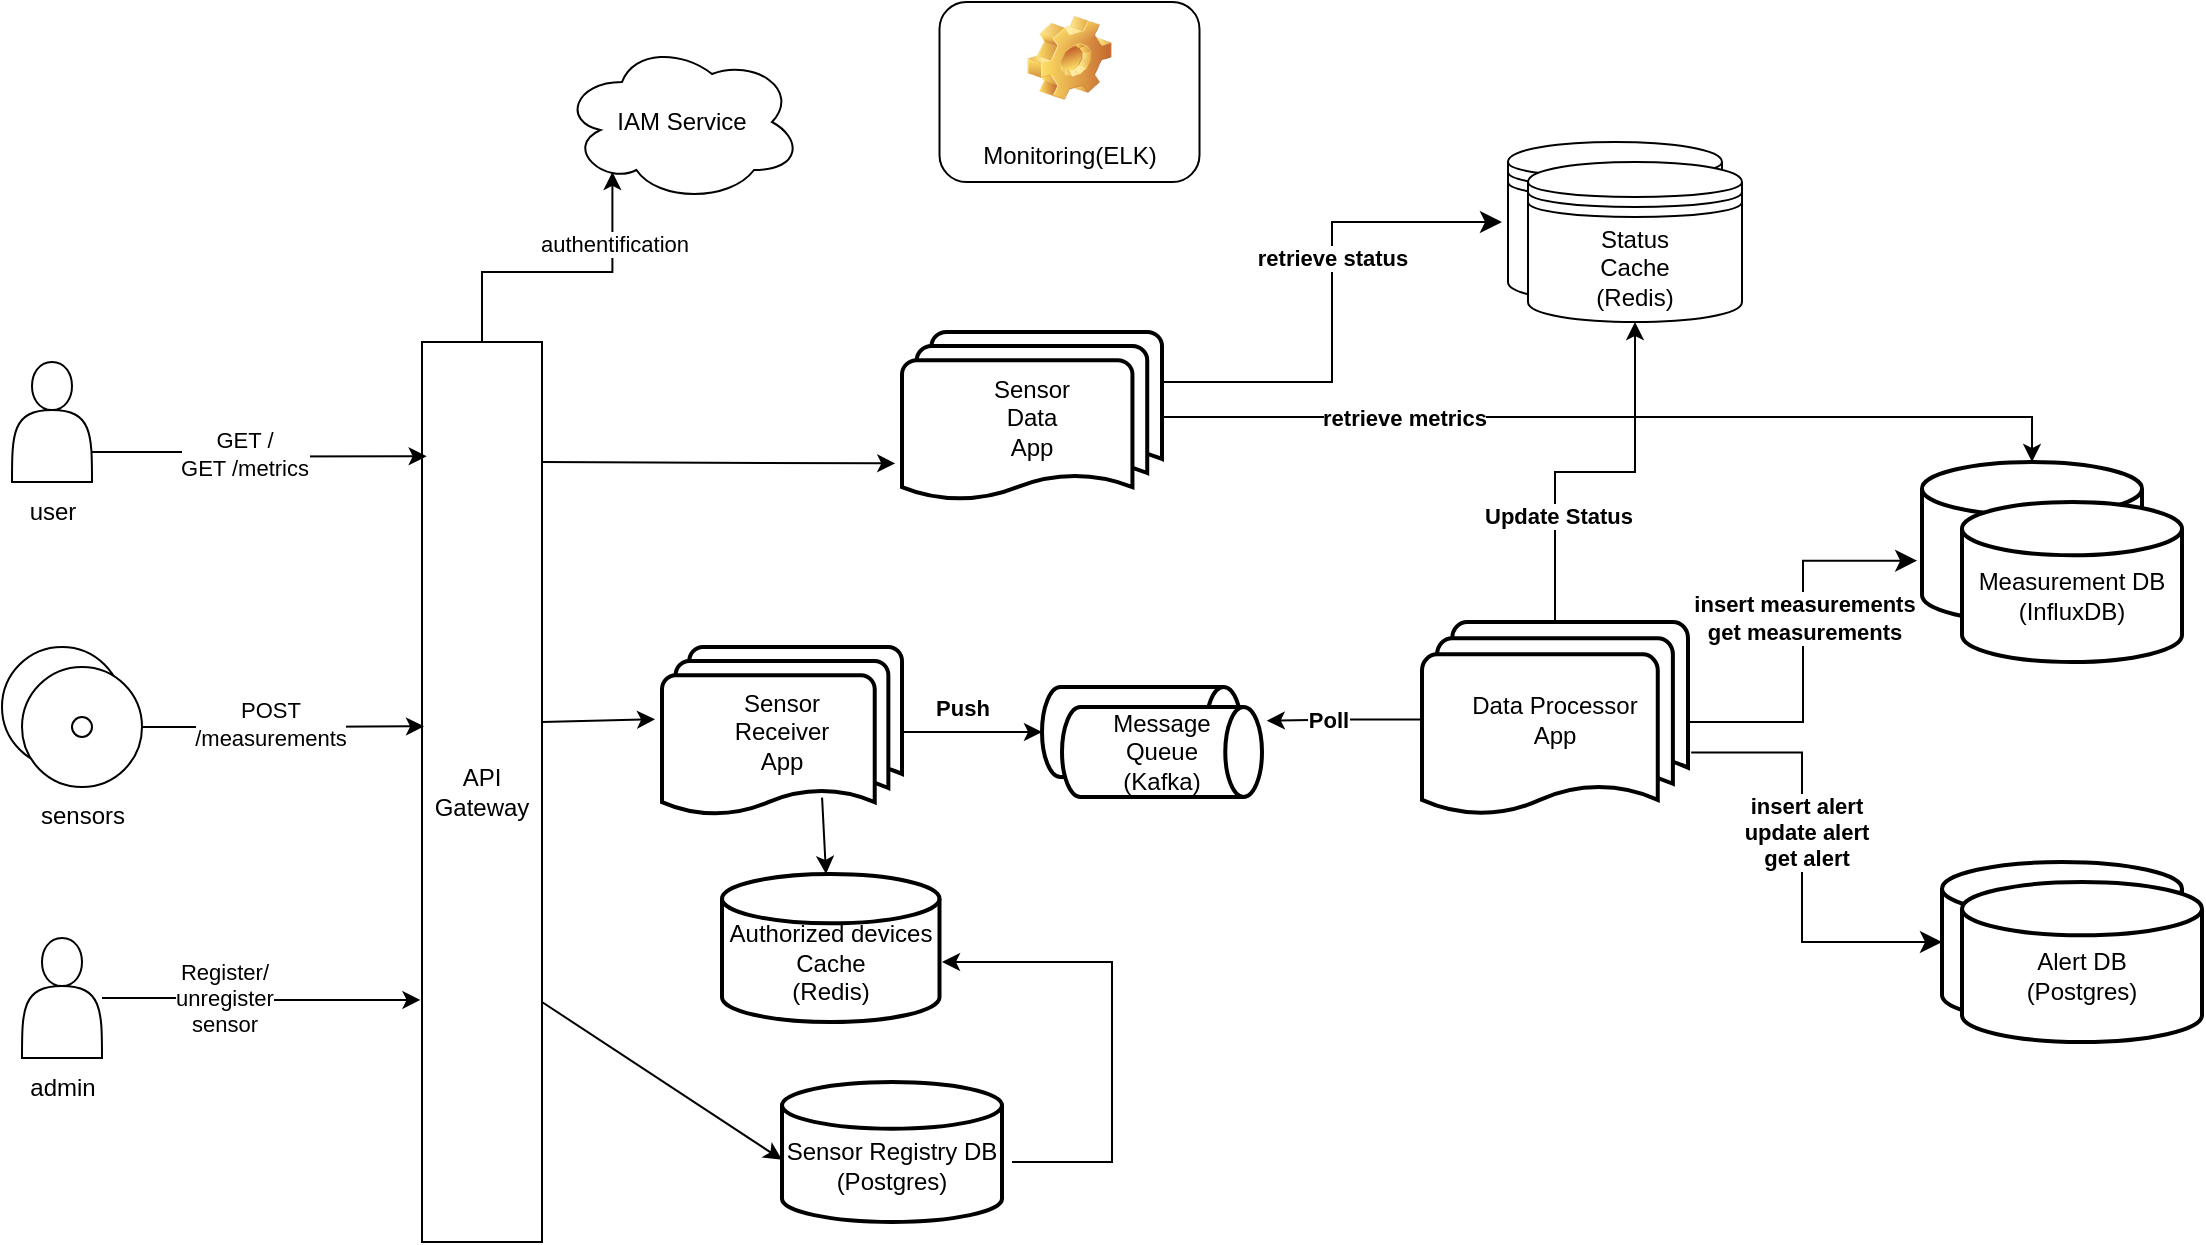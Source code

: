 <mxfile version="24.9.1" pages="2">
  <diagram name="Страница — 1" id="f4a93YYOFAJepyqiFl2U">
    <mxGraphModel dx="3172" dy="665" grid="1" gridSize="10" guides="1" tooltips="1" connect="1" arrows="1" fold="1" page="1" pageScale="2" pageWidth="827" pageHeight="1169" math="0" shadow="0">
      <root>
        <mxCell id="0" />
        <mxCell id="1" parent="0" />
        <mxCell id="zGQ3k-xxuvM1UmHYC5J--5" value="API&lt;div&gt;Gateway&lt;/div&gt;" style="rounded=0;whiteSpace=wrap;html=1;" parent="1" vertex="1">
          <mxGeometry x="-1400" y="270" width="60" height="450" as="geometry" />
        </mxCell>
        <mxCell id="zGQ3k-xxuvM1UmHYC5J--19" value="Sensor&lt;div&gt;Receiver&lt;/div&gt;&lt;div&gt;App&lt;/div&gt;" style="strokeWidth=2;html=1;shape=mxgraph.flowchart.multi-document;whiteSpace=wrap;" parent="1" vertex="1">
          <mxGeometry x="-1280" y="422.5" width="120" height="85" as="geometry" />
        </mxCell>
        <mxCell id="zGQ3k-xxuvM1UmHYC5J--24" value="Message&lt;div&gt;Queue&lt;/div&gt;" style="strokeWidth=2;html=1;shape=mxgraph.flowchart.direct_data;whiteSpace=wrap;" parent="1" vertex="1">
          <mxGeometry x="-1090" y="442.5" width="100" height="45" as="geometry" />
        </mxCell>
        <mxCell id="zGQ3k-xxuvM1UmHYC5J--29" style="edgeStyle=orthogonalEdgeStyle;rounded=0;orthogonalLoop=1;jettySize=auto;html=1;entryX=0;entryY=0.5;entryDx=0;entryDy=0;entryPerimeter=0;" parent="1" source="zGQ3k-xxuvM1UmHYC5J--19" target="zGQ3k-xxuvM1UmHYC5J--24" edge="1">
          <mxGeometry relative="1" as="geometry" />
        </mxCell>
        <mxCell id="Nz5yUgBbJEOZinr4_opJ-6" value="&lt;b&gt;Push&lt;/b&gt;" style="edgeLabel;html=1;align=center;verticalAlign=middle;resizable=0;points=[];" parent="zGQ3k-xxuvM1UmHYC5J--29" vertex="1" connectable="0">
          <mxGeometry x="-0.451" y="-5" relative="1" as="geometry">
            <mxPoint x="11" y="-17" as="offset" />
          </mxGeometry>
        </mxCell>
        <mxCell id="Nz5yUgBbJEOZinr4_opJ-42" style="edgeStyle=orthogonalEdgeStyle;rounded=0;orthogonalLoop=1;jettySize=auto;html=1;entryX=0.5;entryY=1;entryDx=0;entryDy=0;" parent="1" source="zGQ3k-xxuvM1UmHYC5J--33" target="Nz5yUgBbJEOZinr4_opJ-41" edge="1">
          <mxGeometry relative="1" as="geometry" />
        </mxCell>
        <mxCell id="Nz5yUgBbJEOZinr4_opJ-43" value="&lt;b&gt;Update Status&lt;/b&gt;" style="edgeLabel;html=1;align=center;verticalAlign=middle;resizable=0;points=[];" parent="Nz5yUgBbJEOZinr4_opJ-42" vertex="1" connectable="0">
          <mxGeometry x="-0.436" y="-1" relative="1" as="geometry">
            <mxPoint as="offset" />
          </mxGeometry>
        </mxCell>
        <mxCell id="zGQ3k-xxuvM1UmHYC5J--33" value="Data Processor&lt;div&gt;App&lt;/div&gt;" style="strokeWidth=2;html=1;shape=mxgraph.flowchart.multi-document;whiteSpace=wrap;" parent="1" vertex="1">
          <mxGeometry x="-900" y="410" width="133" height="97.5" as="geometry" />
        </mxCell>
        <mxCell id="zGQ3k-xxuvM1UmHYC5J--34" value="Message&lt;div&gt;Queue&lt;/div&gt;&lt;div&gt;(Kafka)&lt;/div&gt;" style="strokeWidth=2;html=1;shape=mxgraph.flowchart.direct_data;whiteSpace=wrap;" parent="1" vertex="1">
          <mxGeometry x="-1080" y="452.5" width="100" height="45" as="geometry" />
        </mxCell>
        <mxCell id="Nz5yUgBbJEOZinr4_opJ-9" value="&lt;div&gt;&lt;br&gt;&lt;/div&gt;" style="strokeWidth=2;html=1;shape=mxgraph.flowchart.database;whiteSpace=wrap;" parent="1" vertex="1">
          <mxGeometry x="-650" y="330" width="110" height="80" as="geometry" />
        </mxCell>
        <mxCell id="Nz5yUgBbJEOZinr4_opJ-11" value="" style="edgeStyle=elbowEdgeStyle;elbow=horizontal;endArrow=classic;html=1;curved=0;rounded=0;endSize=8;startSize=8;entryX=-0.022;entryY=0.617;entryDx=0;entryDy=0;entryPerimeter=0;" parent="1" target="Nz5yUgBbJEOZinr4_opJ-9" edge="1">
          <mxGeometry width="50" height="50" relative="1" as="geometry">
            <mxPoint x="-767" y="460" as="sourcePoint" />
            <mxPoint x="-660" y="380" as="targetPoint" />
          </mxGeometry>
        </mxCell>
        <mxCell id="Nz5yUgBbJEOZinr4_opJ-12" value="&lt;b&gt;insert measurements&lt;/b&gt;&lt;div&gt;&lt;b&gt;get measurements&lt;/b&gt;&lt;/div&gt;" style="edgeLabel;html=1;align=center;verticalAlign=middle;resizable=0;points=[];" parent="Nz5yUgBbJEOZinr4_opJ-11" vertex="1" connectable="0">
          <mxGeometry x="0.328" relative="1" as="geometry">
            <mxPoint y="20" as="offset" />
          </mxGeometry>
        </mxCell>
        <mxCell id="Nz5yUgBbJEOZinr4_opJ-13" value="&lt;div&gt;&lt;br&gt;&lt;/div&gt;&lt;span style=&quot;background-color: initial;&quot;&gt;Measurement&amp;nbsp;&lt;/span&gt;&lt;span style=&quot;background-color: initial;&quot;&gt;DB&lt;/span&gt;&lt;div&gt;(InfluxDB)&lt;/div&gt;" style="strokeWidth=2;html=1;shape=mxgraph.flowchart.database;whiteSpace=wrap;" parent="1" vertex="1">
          <mxGeometry x="-630" y="350" width="110" height="80" as="geometry" />
        </mxCell>
        <mxCell id="Nz5yUgBbJEOZinr4_opJ-15" value="&lt;div&gt;&lt;br&gt;&lt;/div&gt;Alert DB&lt;div&gt;(Postgres)&lt;/div&gt;" style="strokeWidth=2;html=1;shape=mxgraph.flowchart.database;whiteSpace=wrap;" parent="1" vertex="1">
          <mxGeometry x="-640" y="530" width="120" height="80" as="geometry" />
        </mxCell>
        <mxCell id="Nz5yUgBbJEOZinr4_opJ-16" value="" style="edgeStyle=elbowEdgeStyle;elbow=horizontal;endArrow=classic;html=1;curved=0;rounded=0;endSize=8;startSize=8;entryX=0;entryY=0.5;entryDx=0;entryDy=0;entryPerimeter=0;exitX=1.012;exitY=0.669;exitDx=0;exitDy=0;exitPerimeter=0;" parent="1" source="zGQ3k-xxuvM1UmHYC5J--33" target="Nz5yUgBbJEOZinr4_opJ-15" edge="1">
          <mxGeometry width="50" height="50" relative="1" as="geometry">
            <mxPoint x="-760" y="480" as="sourcePoint" />
            <mxPoint x="-777" y="530" as="targetPoint" />
            <Array as="points">
              <mxPoint x="-710" y="520" />
            </Array>
          </mxGeometry>
        </mxCell>
        <mxCell id="Nz5yUgBbJEOZinr4_opJ-17" value="&lt;b&gt;insert alert&lt;/b&gt;&lt;div&gt;&lt;b&gt;update alert&lt;/b&gt;&lt;/div&gt;&lt;div&gt;&lt;b&gt;get alert&lt;/b&gt;&lt;/div&gt;" style="edgeLabel;html=1;align=center;verticalAlign=middle;resizable=0;points=[];" parent="Nz5yUgBbJEOZinr4_opJ-16" vertex="1" connectable="0">
          <mxGeometry x="-0.138" y="1" relative="1" as="geometry">
            <mxPoint x="1" as="offset" />
          </mxGeometry>
        </mxCell>
        <mxCell id="Nz5yUgBbJEOZinr4_opJ-18" value="&lt;div&gt;&lt;span style=&quot;font-weight: normal;&quot;&gt;&lt;br&gt;&lt;/span&gt;&lt;/div&gt;&lt;div&gt;&lt;span style=&quot;font-weight: normal;&quot;&gt;Monitoring(ELK)&lt;/span&gt;&lt;/div&gt;" style="label;whiteSpace=wrap;html=1;align=center;verticalAlign=bottom;spacingLeft=0;spacingBottom=4;imageAlign=center;imageVerticalAlign=top;image=img/clipart/Gear_128x128.png" parent="1" vertex="1">
          <mxGeometry x="-1141.25" y="100" width="130" height="90" as="geometry" />
        </mxCell>
        <mxCell id="Nz5yUgBbJEOZinr4_opJ-22" value="" style="verticalLabelPosition=bottom;verticalAlign=top;html=1;shape=mxgraph.basic.donut;dx=25;" parent="1" vertex="1">
          <mxGeometry x="-1610" y="422.5" width="60" height="60" as="geometry" />
        </mxCell>
        <mxCell id="Nz5yUgBbJEOZinr4_opJ-23" value="sensors" style="verticalLabelPosition=bottom;verticalAlign=top;html=1;shape=mxgraph.basic.donut;dx=25;" parent="1" vertex="1">
          <mxGeometry x="-1600" y="432.5" width="60" height="60" as="geometry" />
        </mxCell>
        <mxCell id="Nz5yUgBbJEOZinr4_opJ-30" value="" style="shape=actor;whiteSpace=wrap;html=1;" parent="1" vertex="1">
          <mxGeometry x="-1605" y="280" width="40" height="60" as="geometry" />
        </mxCell>
        <mxCell id="Nz5yUgBbJEOZinr4_opJ-31" value="user" style="text;html=1;align=center;verticalAlign=middle;resizable=0;points=[];autosize=1;strokeColor=none;fillColor=none;" parent="1" vertex="1">
          <mxGeometry x="-1610" y="340" width="50" height="30" as="geometry" />
        </mxCell>
        <mxCell id="Nz5yUgBbJEOZinr4_opJ-35" value="Sensor&lt;div&gt;Data&lt;/div&gt;&lt;div&gt;App&lt;/div&gt;" style="strokeWidth=2;html=1;shape=mxgraph.flowchart.multi-document;whiteSpace=wrap;" parent="1" vertex="1">
          <mxGeometry x="-1160" y="265" width="130" height="85" as="geometry" />
        </mxCell>
        <mxCell id="Nz5yUgBbJEOZinr4_opJ-40" value="Status&lt;div&gt;Cache&lt;/div&gt;&lt;div&gt;(Redis)&lt;/div&gt;" style="shape=datastore;whiteSpace=wrap;html=1;" parent="1" vertex="1">
          <mxGeometry x="-857" y="170" width="107" height="80" as="geometry" />
        </mxCell>
        <mxCell id="Nz5yUgBbJEOZinr4_opJ-41" value="Status&lt;div&gt;Cache&lt;/div&gt;&lt;div&gt;(Redis)&lt;/div&gt;" style="shape=datastore;whiteSpace=wrap;html=1;" parent="1" vertex="1">
          <mxGeometry x="-847" y="180" width="107" height="80" as="geometry" />
        </mxCell>
        <mxCell id="Nz5yUgBbJEOZinr4_opJ-48" value="" style="edgeStyle=elbowEdgeStyle;elbow=horizontal;endArrow=classic;html=1;curved=0;rounded=0;endSize=8;startSize=8;" parent="1" edge="1">
          <mxGeometry width="50" height="50" relative="1" as="geometry">
            <mxPoint x="-1030" y="290" as="sourcePoint" />
            <mxPoint x="-860" y="210" as="targetPoint" />
          </mxGeometry>
        </mxCell>
        <mxCell id="Nz5yUgBbJEOZinr4_opJ-49" value="&lt;b&gt;retrieve status&lt;/b&gt;" style="edgeLabel;html=1;align=center;verticalAlign=middle;resizable=0;points=[];" parent="Nz5yUgBbJEOZinr4_opJ-48" vertex="1" connectable="0">
          <mxGeometry x="0.179" relative="1" as="geometry">
            <mxPoint as="offset" />
          </mxGeometry>
        </mxCell>
        <mxCell id="Nz5yUgBbJEOZinr4_opJ-50" style="edgeStyle=orthogonalEdgeStyle;rounded=0;orthogonalLoop=1;jettySize=auto;html=1;entryX=0.5;entryY=0;entryDx=0;entryDy=0;entryPerimeter=0;" parent="1" source="Nz5yUgBbJEOZinr4_opJ-35" target="Nz5yUgBbJEOZinr4_opJ-9" edge="1">
          <mxGeometry relative="1" as="geometry" />
        </mxCell>
        <mxCell id="Nz5yUgBbJEOZinr4_opJ-51" value="&lt;b&gt;retrieve metrics&lt;/b&gt;" style="edgeLabel;html=1;align=center;verticalAlign=middle;resizable=0;points=[];" parent="Nz5yUgBbJEOZinr4_opJ-50" vertex="1" connectable="0">
          <mxGeometry x="-0.47" relative="1" as="geometry">
            <mxPoint as="offset" />
          </mxGeometry>
        </mxCell>
        <mxCell id="LxXhz5sILaFE_4PlboB1-4" value="&lt;div&gt;&lt;br&gt;&lt;/div&gt;Sensor Registry DB&lt;br&gt;&lt;div&gt;(Postgres)&lt;/div&gt;" style="strokeWidth=2;html=1;shape=mxgraph.flowchart.database;whiteSpace=wrap;" vertex="1" parent="1">
          <mxGeometry x="-1220" y="640" width="110" height="70" as="geometry" />
        </mxCell>
        <mxCell id="LxXhz5sILaFE_4PlboB1-5" value="&lt;div&gt;&lt;br&gt;&lt;/div&gt;Authorized devices&lt;div&gt;Cache&lt;br&gt;&lt;div&gt;&lt;div&gt;(Redis)&lt;/div&gt;&lt;/div&gt;&lt;/div&gt;" style="strokeWidth=2;html=1;shape=mxgraph.flowchart.database;whiteSpace=wrap;" vertex="1" parent="1">
          <mxGeometry x="-1250" y="536" width="108.75" height="74" as="geometry" />
        </mxCell>
        <mxCell id="LxXhz5sILaFE_4PlboB1-7" value="" style="shape=actor;whiteSpace=wrap;html=1;" vertex="1" parent="1">
          <mxGeometry x="-1600" y="568" width="40" height="60" as="geometry" />
        </mxCell>
        <mxCell id="LxXhz5sILaFE_4PlboB1-8" value="admin" style="text;html=1;align=center;verticalAlign=middle;resizable=0;points=[];autosize=1;strokeColor=none;fillColor=none;" vertex="1" parent="1">
          <mxGeometry x="-1610" y="628" width="60" height="30" as="geometry" />
        </mxCell>
        <mxCell id="LxXhz5sILaFE_4PlboB1-12" style="edgeStyle=orthogonalEdgeStyle;rounded=0;orthogonalLoop=1;jettySize=auto;html=1;exitX=1;exitY=0.75;exitDx=0;exitDy=0;entryX=0.039;entryY=0.127;entryDx=0;entryDy=0;entryPerimeter=0;" edge="1" parent="1" source="Nz5yUgBbJEOZinr4_opJ-30" target="zGQ3k-xxuvM1UmHYC5J--5">
          <mxGeometry relative="1" as="geometry" />
        </mxCell>
        <mxCell id="LxXhz5sILaFE_4PlboB1-13" value="GET /&lt;div&gt;GET /metrics&lt;/div&gt;" style="edgeLabel;html=1;align=center;verticalAlign=middle;resizable=0;points=[];" vertex="1" connectable="0" parent="LxXhz5sILaFE_4PlboB1-12">
          <mxGeometry x="-0.119" y="-1" relative="1" as="geometry">
            <mxPoint x="1" as="offset" />
          </mxGeometry>
        </mxCell>
        <mxCell id="LxXhz5sILaFE_4PlboB1-16" value="" style="endArrow=classic;html=1;rounded=0;entryX=-0.026;entryY=0.773;entryDx=0;entryDy=0;entryPerimeter=0;" edge="1" parent="1" target="Nz5yUgBbJEOZinr4_opJ-35">
          <mxGeometry width="50" height="50" relative="1" as="geometry">
            <mxPoint x="-1340" y="330" as="sourcePoint" />
            <mxPoint x="-1290" y="280" as="targetPoint" />
          </mxGeometry>
        </mxCell>
        <mxCell id="LxXhz5sILaFE_4PlboB1-17" style="edgeStyle=orthogonalEdgeStyle;rounded=0;orthogonalLoop=1;jettySize=auto;html=1;entryX=0.017;entryY=0.427;entryDx=0;entryDy=0;entryPerimeter=0;" edge="1" parent="1" source="Nz5yUgBbJEOZinr4_opJ-23" target="zGQ3k-xxuvM1UmHYC5J--5">
          <mxGeometry relative="1" as="geometry" />
        </mxCell>
        <mxCell id="LxXhz5sILaFE_4PlboB1-18" value="POST&lt;div&gt;/measurements&lt;/div&gt;" style="edgeLabel;html=1;align=center;verticalAlign=middle;resizable=0;points=[];" vertex="1" connectable="0" parent="LxXhz5sILaFE_4PlboB1-17">
          <mxGeometry x="-0.096" y="2" relative="1" as="geometry">
            <mxPoint as="offset" />
          </mxGeometry>
        </mxCell>
        <mxCell id="LxXhz5sILaFE_4PlboB1-19" style="edgeStyle=orthogonalEdgeStyle;rounded=0;orthogonalLoop=1;jettySize=auto;html=1;entryX=-0.013;entryY=0.731;entryDx=0;entryDy=0;entryPerimeter=0;" edge="1" parent="1" source="LxXhz5sILaFE_4PlboB1-7" target="zGQ3k-xxuvM1UmHYC5J--5">
          <mxGeometry relative="1" as="geometry" />
        </mxCell>
        <mxCell id="LxXhz5sILaFE_4PlboB1-20" value="Register/&lt;div&gt;unregister&lt;/div&gt;&lt;div&gt;sensor&lt;/div&gt;" style="edgeLabel;html=1;align=center;verticalAlign=middle;resizable=0;points=[];" vertex="1" connectable="0" parent="LxXhz5sILaFE_4PlboB1-19">
          <mxGeometry x="-0.469" y="-3" relative="1" as="geometry">
            <mxPoint x="18" y="-3" as="offset" />
          </mxGeometry>
        </mxCell>
        <mxCell id="LxXhz5sILaFE_4PlboB1-21" value="" style="endArrow=classic;html=1;rounded=0;entryX=-0.029;entryY=0.425;entryDx=0;entryDy=0;entryPerimeter=0;" edge="1" parent="1" target="zGQ3k-xxuvM1UmHYC5J--19">
          <mxGeometry width="50" height="50" relative="1" as="geometry">
            <mxPoint x="-1340" y="460" as="sourcePoint" />
            <mxPoint x="-1290" y="410" as="targetPoint" />
          </mxGeometry>
        </mxCell>
        <mxCell id="LxXhz5sILaFE_4PlboB1-22" value="" style="endArrow=classic;html=1;rounded=0;entryX=0;entryY=0.556;entryDx=0;entryDy=0;entryPerimeter=0;" edge="1" parent="1" target="LxXhz5sILaFE_4PlboB1-4">
          <mxGeometry width="50" height="50" relative="1" as="geometry">
            <mxPoint x="-1340" y="600" as="sourcePoint" />
            <mxPoint x="-1290" y="550" as="targetPoint" />
          </mxGeometry>
        </mxCell>
        <mxCell id="LxXhz5sILaFE_4PlboB1-25" value="" style="endArrow=classic;html=1;rounded=0;" edge="1" parent="1">
          <mxGeometry width="50" height="50" relative="1" as="geometry">
            <mxPoint x="-1105" y="680" as="sourcePoint" />
            <mxPoint x="-1140" y="580" as="targetPoint" />
            <Array as="points">
              <mxPoint x="-1055" y="680" />
              <mxPoint x="-1055" y="580" />
            </Array>
          </mxGeometry>
        </mxCell>
        <mxCell id="LxXhz5sILaFE_4PlboB1-26" value="" style="endArrow=classic;html=1;rounded=0;exitX=0.667;exitY=0.886;exitDx=0;exitDy=0;exitPerimeter=0;" edge="1" parent="1" source="zGQ3k-xxuvM1UmHYC5J--19">
          <mxGeometry width="50" height="50" relative="1" as="geometry">
            <mxPoint x="-1196" y="510" as="sourcePoint" />
            <mxPoint x="-1198" y="536" as="targetPoint" />
          </mxGeometry>
        </mxCell>
        <mxCell id="LxXhz5sILaFE_4PlboB1-28" style="edgeStyle=orthogonalEdgeStyle;rounded=0;orthogonalLoop=1;jettySize=auto;html=1;entryX=1.024;entryY=0.153;entryDx=0;entryDy=0;entryPerimeter=0;" edge="1" parent="1" source="zGQ3k-xxuvM1UmHYC5J--33" target="zGQ3k-xxuvM1UmHYC5J--34">
          <mxGeometry relative="1" as="geometry" />
        </mxCell>
        <mxCell id="LxXhz5sILaFE_4PlboB1-29" value="&lt;b&gt;Poll&lt;/b&gt;" style="edgeLabel;html=1;align=center;verticalAlign=middle;resizable=0;points=[];" vertex="1" connectable="0" parent="LxXhz5sILaFE_4PlboB1-28">
          <mxGeometry x="0.228" y="-1" relative="1" as="geometry">
            <mxPoint as="offset" />
          </mxGeometry>
        </mxCell>
        <mxCell id="LxXhz5sILaFE_4PlboB1-31" value="IAM Service" style="ellipse;shape=cloud;whiteSpace=wrap;html=1;" vertex="1" parent="1">
          <mxGeometry x="-1330" y="120" width="120" height="80" as="geometry" />
        </mxCell>
        <mxCell id="LxXhz5sILaFE_4PlboB1-32" style="edgeStyle=orthogonalEdgeStyle;rounded=0;orthogonalLoop=1;jettySize=auto;html=1;exitX=0.5;exitY=0;exitDx=0;exitDy=0;entryX=0.21;entryY=0.812;entryDx=0;entryDy=0;entryPerimeter=0;" edge="1" parent="1" source="zGQ3k-xxuvM1UmHYC5J--5" target="LxXhz5sILaFE_4PlboB1-31">
          <mxGeometry relative="1" as="geometry" />
        </mxCell>
        <mxCell id="LxXhz5sILaFE_4PlboB1-33" value="authentification" style="edgeLabel;html=1;align=center;verticalAlign=middle;resizable=0;points=[];" vertex="1" connectable="0" parent="LxXhz5sILaFE_4PlboB1-32">
          <mxGeometry x="0.526" y="-1" relative="1" as="geometry">
            <mxPoint as="offset" />
          </mxGeometry>
        </mxCell>
        <mxCell id="LxXhz5sILaFE_4PlboB1-36" value="&lt;div&gt;&lt;br&gt;&lt;/div&gt;Alert DB&lt;div&gt;(Postgres)&lt;/div&gt;" style="strokeWidth=2;html=1;shape=mxgraph.flowchart.database;whiteSpace=wrap;" vertex="1" parent="1">
          <mxGeometry x="-630" y="540" width="120" height="80" as="geometry" />
        </mxCell>
      </root>
    </mxGraphModel>
  </diagram>
  <diagram id="up2GhzZuT4ue4F9q_ZTG" name="Page-2">
    <mxGraphModel dx="1050" dy="565" grid="1" gridSize="10" guides="1" tooltips="1" connect="1" arrows="1" fold="1" page="1" pageScale="1" pageWidth="827" pageHeight="1169" math="0" shadow="0">
      <root>
        <mxCell id="0" />
        <mxCell id="1" parent="0" />
      </root>
    </mxGraphModel>
  </diagram>
</mxfile>
